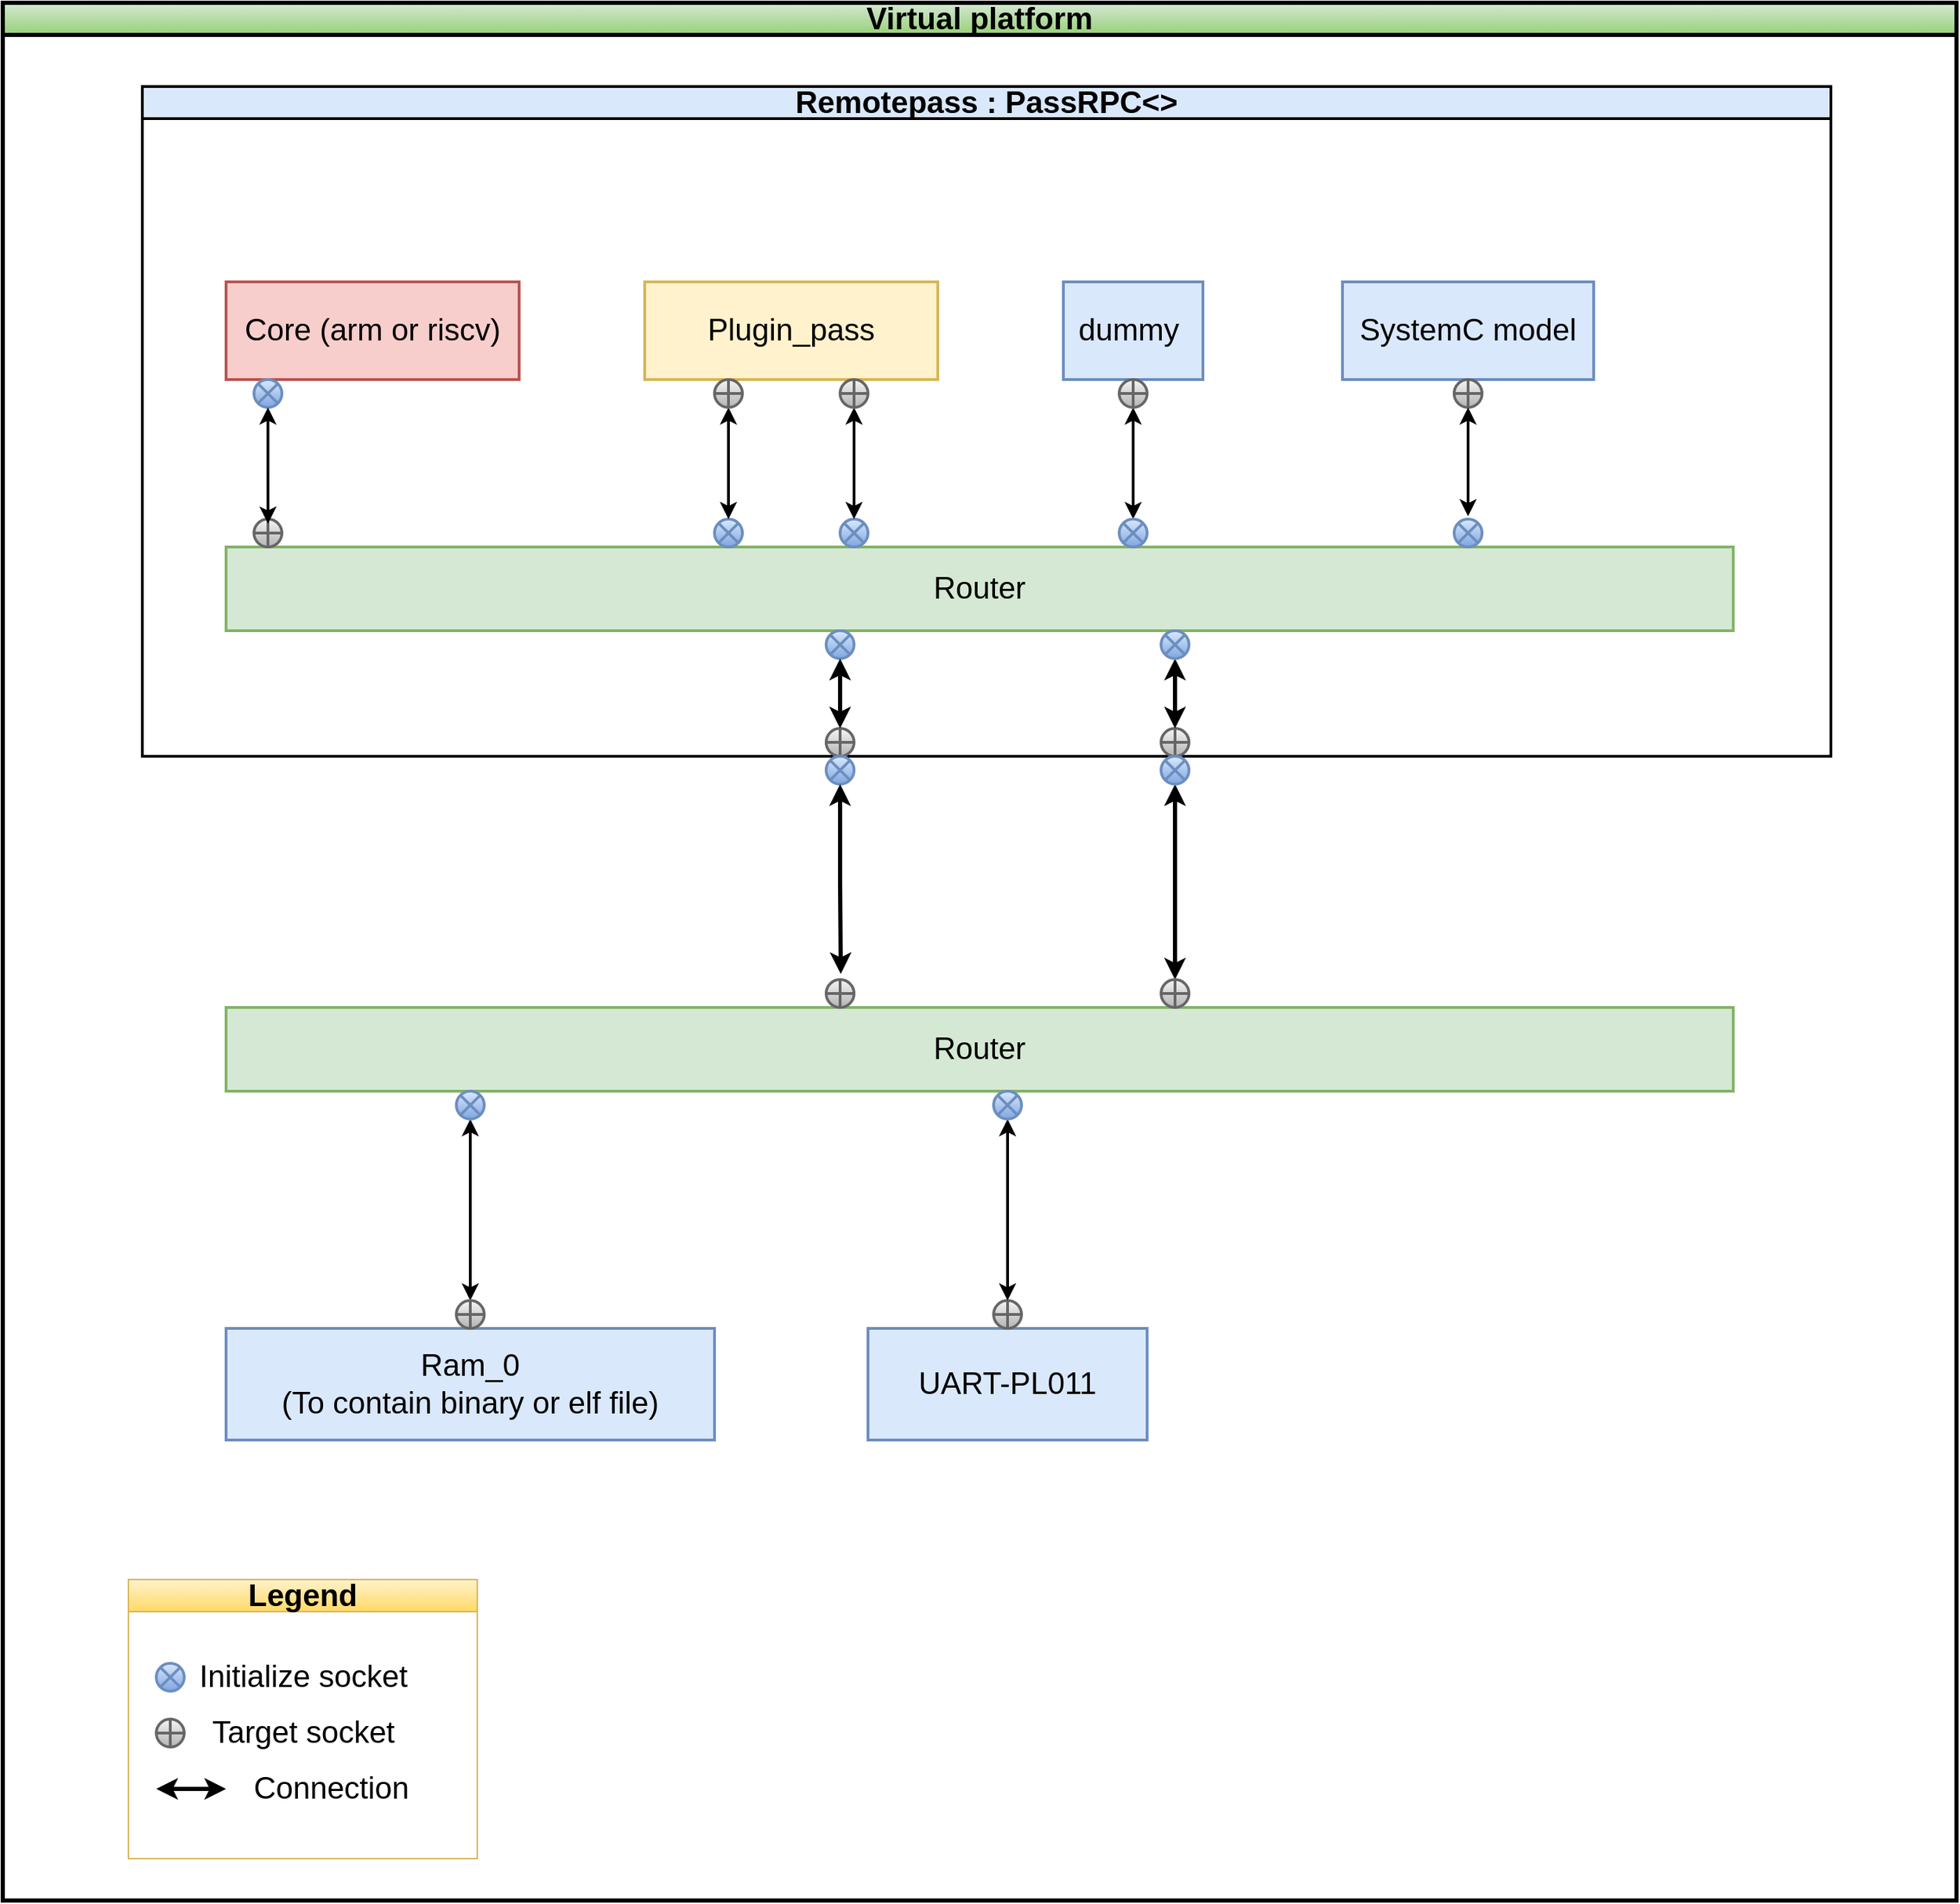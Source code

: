 <mxfile version="24.5.3" type="device">
  <diagram name="vp-demo" id="8yQgbLSxeufymxvo2DYx">
    <mxGraphModel dx="2606" dy="1686" grid="1" gridSize="10" guides="1" tooltips="1" connect="1" arrows="1" fold="1" page="0" pageScale="1" pageWidth="850" pageHeight="1100" math="0" shadow="0">
      <root>
        <mxCell id="0" />
        <mxCell id="1" parent="0" />
        <mxCell id="SBGn2BTRyq0ZVVtpQFOj-1" value="&lt;font style=&quot;font-size: 22px;&quot;&gt;Core (arm or riscv)&lt;/font&gt;" style="rounded=0;whiteSpace=wrap;html=1;strokeWidth=2;fillColor=#f8cecc;strokeColor=#b85450;" vertex="1" parent="1">
          <mxGeometry x="-120" y="110" width="210" height="70" as="geometry" />
        </mxCell>
        <mxCell id="SBGn2BTRyq0ZVVtpQFOj-2" value="&lt;font style=&quot;font-size: 22px;&quot;&gt;Router&lt;/font&gt;" style="rounded=0;whiteSpace=wrap;html=1;strokeWidth=2;fillColor=#d5e8d4;strokeColor=#82b366;" vertex="1" parent="1">
          <mxGeometry x="-120" y="300" width="1080" height="60" as="geometry" />
        </mxCell>
        <mxCell id="SBGn2BTRyq0ZVVtpQFOj-3" value="" style="shape=sumEllipse;perimeter=ellipsePerimeter;whiteSpace=wrap;html=1;backgroundOutline=1;fillColor=#dae8fc;gradientColor=#7ea6e0;strokeColor=#6c8ebf;strokeWidth=2;" vertex="1" parent="1">
          <mxGeometry x="-100" y="180" width="20" height="20" as="geometry" />
        </mxCell>
        <mxCell id="SBGn2BTRyq0ZVVtpQFOj-4" value="" style="shape=orEllipse;perimeter=ellipsePerimeter;whiteSpace=wrap;html=1;backgroundOutline=1;fillColor=#f5f5f5;gradientColor=#b3b3b3;strokeColor=#666666;strokeWidth=2;" vertex="1" parent="1">
          <mxGeometry x="-100" y="280" width="20" height="20" as="geometry" />
        </mxCell>
        <mxCell id="SBGn2BTRyq0ZVVtpQFOj-6" style="edgeStyle=orthogonalEdgeStyle;rounded=0;orthogonalLoop=1;jettySize=auto;html=1;entryX=0.503;entryY=0.164;entryDx=0;entryDy=0;entryPerimeter=0;startArrow=classic;startFill=1;strokeWidth=2;" edge="1" parent="1" source="SBGn2BTRyq0ZVVtpQFOj-3" target="SBGn2BTRyq0ZVVtpQFOj-4">
          <mxGeometry relative="1" as="geometry" />
        </mxCell>
        <mxCell id="SBGn2BTRyq0ZVVtpQFOj-7" value="&lt;font style=&quot;font-size: 22px;&quot;&gt;Router&lt;/font&gt;" style="rounded=0;whiteSpace=wrap;html=1;strokeWidth=2;fillColor=#d5e8d4;strokeColor=#82b366;" vertex="1" parent="1">
          <mxGeometry x="-120" y="630" width="1080" height="60" as="geometry" />
        </mxCell>
        <mxCell id="SBGn2BTRyq0ZVVtpQFOj-8" value="&lt;font style=&quot;font-size: 22px;&quot;&gt;Ram_0&lt;br&gt;(To contain binary or elf file)&lt;/font&gt;" style="rounded=0;whiteSpace=wrap;html=1;strokeWidth=2;fillColor=#dae8fc;strokeColor=#6c8ebf;" vertex="1" parent="1">
          <mxGeometry x="-120" y="860" width="350" height="80" as="geometry" />
        </mxCell>
        <mxCell id="SBGn2BTRyq0ZVVtpQFOj-11" style="edgeStyle=orthogonalEdgeStyle;rounded=0;orthogonalLoop=1;jettySize=auto;html=1;entryX=0.5;entryY=0;entryDx=0;entryDy=0;startArrow=classic;startFill=1;strokeWidth=2;" edge="1" parent="1" source="SBGn2BTRyq0ZVVtpQFOj-9" target="SBGn2BTRyq0ZVVtpQFOj-10">
          <mxGeometry relative="1" as="geometry" />
        </mxCell>
        <mxCell id="SBGn2BTRyq0ZVVtpQFOj-9" value="" style="shape=sumEllipse;perimeter=ellipsePerimeter;whiteSpace=wrap;html=1;backgroundOutline=1;fillColor=#dae8fc;gradientColor=#7ea6e0;strokeColor=#6c8ebf;strokeWidth=2;" vertex="1" parent="1">
          <mxGeometry x="45" y="690" width="20" height="20" as="geometry" />
        </mxCell>
        <mxCell id="SBGn2BTRyq0ZVVtpQFOj-10" value="" style="shape=orEllipse;perimeter=ellipsePerimeter;whiteSpace=wrap;html=1;backgroundOutline=1;fillColor=#f5f5f5;gradientColor=#b3b3b3;strokeColor=#666666;strokeWidth=2;" vertex="1" parent="1">
          <mxGeometry x="45" y="840" width="20" height="20" as="geometry" />
        </mxCell>
        <mxCell id="SBGn2BTRyq0ZVVtpQFOj-12" value="&lt;font style=&quot;font-size: 22px;&quot;&gt;UART-PL011&lt;/font&gt;" style="rounded=0;whiteSpace=wrap;html=1;strokeWidth=2;fillColor=#dae8fc;strokeColor=#6c8ebf;" vertex="1" parent="1">
          <mxGeometry x="340" y="860" width="200" height="80" as="geometry" />
        </mxCell>
        <mxCell id="SBGn2BTRyq0ZVVtpQFOj-14" value="" style="shape=orEllipse;perimeter=ellipsePerimeter;whiteSpace=wrap;html=1;backgroundOutline=1;fillColor=#f5f5f5;gradientColor=#b3b3b3;strokeColor=#666666;strokeWidth=2;" vertex="1" parent="1">
          <mxGeometry x="430" y="840" width="20" height="20" as="geometry" />
        </mxCell>
        <mxCell id="SBGn2BTRyq0ZVVtpQFOj-16" style="edgeStyle=orthogonalEdgeStyle;rounded=0;orthogonalLoop=1;jettySize=auto;html=1;entryX=0.5;entryY=0;entryDx=0;entryDy=0;startArrow=classic;startFill=1;strokeWidth=2;" edge="1" parent="1" source="SBGn2BTRyq0ZVVtpQFOj-15" target="SBGn2BTRyq0ZVVtpQFOj-14">
          <mxGeometry relative="1" as="geometry" />
        </mxCell>
        <mxCell id="SBGn2BTRyq0ZVVtpQFOj-15" value="" style="shape=sumEllipse;perimeter=ellipsePerimeter;whiteSpace=wrap;html=1;backgroundOutline=1;fillColor=#dae8fc;gradientColor=#7ea6e0;strokeColor=#6c8ebf;strokeWidth=2;" vertex="1" parent="1">
          <mxGeometry x="430" y="690" width="20" height="20" as="geometry" />
        </mxCell>
        <mxCell id="SBGn2BTRyq0ZVVtpQFOj-17" value="" style="shape=sumEllipse;perimeter=ellipsePerimeter;whiteSpace=wrap;html=1;backgroundOutline=1;fillColor=#dae8fc;gradientColor=#7ea6e0;strokeColor=#6c8ebf;strokeWidth=2;" vertex="1" parent="1">
          <mxGeometry x="230" y="280" width="20" height="20" as="geometry" />
        </mxCell>
        <mxCell id="SBGn2BTRyq0ZVVtpQFOj-18" value="" style="shape=sumEllipse;perimeter=ellipsePerimeter;whiteSpace=wrap;html=1;backgroundOutline=1;fillColor=#dae8fc;gradientColor=#7ea6e0;strokeColor=#6c8ebf;strokeWidth=2;" vertex="1" parent="1">
          <mxGeometry x="320" y="280" width="20" height="20" as="geometry" />
        </mxCell>
        <mxCell id="SBGn2BTRyq0ZVVtpQFOj-19" value="&lt;font style=&quot;font-size: 22px;&quot;&gt;Plugin_pass&lt;/font&gt;" style="rounded=0;whiteSpace=wrap;html=1;strokeWidth=2;fillColor=#fff2cc;strokeColor=#d6b656;" vertex="1" parent="1">
          <mxGeometry x="180" y="110" width="210" height="70" as="geometry" />
        </mxCell>
        <mxCell id="SBGn2BTRyq0ZVVtpQFOj-22" style="edgeStyle=orthogonalEdgeStyle;rounded=0;orthogonalLoop=1;jettySize=auto;html=1;entryX=0.5;entryY=0;entryDx=0;entryDy=0;startArrow=classic;startFill=1;strokeWidth=2;" edge="1" parent="1" source="SBGn2BTRyq0ZVVtpQFOj-20" target="SBGn2BTRyq0ZVVtpQFOj-17">
          <mxGeometry relative="1" as="geometry" />
        </mxCell>
        <mxCell id="SBGn2BTRyq0ZVVtpQFOj-20" value="" style="shape=orEllipse;perimeter=ellipsePerimeter;whiteSpace=wrap;html=1;backgroundOutline=1;fillColor=#f5f5f5;gradientColor=#b3b3b3;strokeColor=#666666;strokeWidth=2;" vertex="1" parent="1">
          <mxGeometry x="230" y="180" width="20" height="20" as="geometry" />
        </mxCell>
        <mxCell id="SBGn2BTRyq0ZVVtpQFOj-23" style="edgeStyle=orthogonalEdgeStyle;rounded=0;orthogonalLoop=1;jettySize=auto;html=1;entryX=0.5;entryY=0;entryDx=0;entryDy=0;startArrow=classic;startFill=1;strokeWidth=2;" edge="1" parent="1" source="SBGn2BTRyq0ZVVtpQFOj-21" target="SBGn2BTRyq0ZVVtpQFOj-18">
          <mxGeometry relative="1" as="geometry" />
        </mxCell>
        <mxCell id="SBGn2BTRyq0ZVVtpQFOj-21" value="" style="shape=orEllipse;perimeter=ellipsePerimeter;whiteSpace=wrap;html=1;backgroundOutline=1;fillColor=#f5f5f5;gradientColor=#b3b3b3;strokeColor=#666666;strokeWidth=2;" vertex="1" parent="1">
          <mxGeometry x="320" y="180" width="20" height="20" as="geometry" />
        </mxCell>
        <mxCell id="SBGn2BTRyq0ZVVtpQFOj-25" value="&lt;font style=&quot;font-size: 22px;&quot;&gt;dummy&amp;nbsp;&lt;/font&gt;" style="rounded=0;whiteSpace=wrap;html=1;strokeWidth=2;fillColor=#dae8fc;strokeColor=#6c8ebf;" vertex="1" parent="1">
          <mxGeometry x="480" y="110" width="100" height="70" as="geometry" />
        </mxCell>
        <mxCell id="SBGn2BTRyq0ZVVtpQFOj-26" value="&lt;font style=&quot;font-size: 22px;&quot;&gt;SystemC model&lt;/font&gt;" style="rounded=0;whiteSpace=wrap;html=1;strokeWidth=2;fillColor=#dae8fc;strokeColor=#6c8ebf;" vertex="1" parent="1">
          <mxGeometry x="680" y="110" width="180" height="70" as="geometry" />
        </mxCell>
        <mxCell id="SBGn2BTRyq0ZVVtpQFOj-32" style="edgeStyle=orthogonalEdgeStyle;rounded=0;orthogonalLoop=1;jettySize=auto;html=1;entryX=0.5;entryY=0;entryDx=0;entryDy=0;startArrow=classic;startFill=1;strokeWidth=2;" edge="1" parent="1" source="SBGn2BTRyq0ZVVtpQFOj-28" target="SBGn2BTRyq0ZVVtpQFOj-30">
          <mxGeometry relative="1" as="geometry" />
        </mxCell>
        <mxCell id="SBGn2BTRyq0ZVVtpQFOj-28" value="" style="shape=orEllipse;perimeter=ellipsePerimeter;whiteSpace=wrap;html=1;backgroundOutline=1;fillColor=#f5f5f5;gradientColor=#b3b3b3;strokeColor=#666666;strokeWidth=2;" vertex="1" parent="1">
          <mxGeometry x="520" y="180" width="20" height="20" as="geometry" />
        </mxCell>
        <mxCell id="SBGn2BTRyq0ZVVtpQFOj-29" value="" style="shape=orEllipse;perimeter=ellipsePerimeter;whiteSpace=wrap;html=1;backgroundOutline=1;fillColor=#f5f5f5;gradientColor=#b3b3b3;strokeColor=#666666;strokeWidth=2;" vertex="1" parent="1">
          <mxGeometry x="760" y="180" width="20" height="20" as="geometry" />
        </mxCell>
        <mxCell id="SBGn2BTRyq0ZVVtpQFOj-30" value="" style="shape=sumEllipse;perimeter=ellipsePerimeter;whiteSpace=wrap;html=1;backgroundOutline=1;fillColor=#dae8fc;gradientColor=#7ea6e0;strokeColor=#6c8ebf;strokeWidth=2;" vertex="1" parent="1">
          <mxGeometry x="520" y="280" width="20" height="20" as="geometry" />
        </mxCell>
        <mxCell id="SBGn2BTRyq0ZVVtpQFOj-31" value="" style="shape=sumEllipse;perimeter=ellipsePerimeter;whiteSpace=wrap;html=1;backgroundOutline=1;fillColor=#dae8fc;gradientColor=#7ea6e0;strokeColor=#6c8ebf;strokeWidth=2;" vertex="1" parent="1">
          <mxGeometry x="760" y="280" width="20" height="20" as="geometry" />
        </mxCell>
        <mxCell id="SBGn2BTRyq0ZVVtpQFOj-33" style="edgeStyle=orthogonalEdgeStyle;rounded=0;orthogonalLoop=1;jettySize=auto;html=1;entryX=0.5;entryY=-0.1;entryDx=0;entryDy=0;entryPerimeter=0;strokeWidth=2;startArrow=classic;startFill=1;" edge="1" parent="1" source="SBGn2BTRyq0ZVVtpQFOj-29" target="SBGn2BTRyq0ZVVtpQFOj-31">
          <mxGeometry relative="1" as="geometry" />
        </mxCell>
        <mxCell id="SBGn2BTRyq0ZVVtpQFOj-34" value="&lt;font style=&quot;font-size: 22px;&quot;&gt;Remotepass : PassRPC&amp;lt;&amp;gt;&lt;/font&gt;" style="swimlane;whiteSpace=wrap;html=1;fillColor=#dae8fc;strokeColor=#000000;strokeWidth=2;" vertex="1" parent="1">
          <mxGeometry x="-180" y="-30" width="1210" height="480" as="geometry" />
        </mxCell>
        <mxCell id="SBGn2BTRyq0ZVVtpQFOj-45" value="" style="shape=orEllipse;perimeter=ellipsePerimeter;whiteSpace=wrap;html=1;backgroundOutline=1;fillColor=#f5f5f5;gradientColor=#b3b3b3;strokeColor=#666666;strokeWidth=2;" vertex="1" parent="SBGn2BTRyq0ZVVtpQFOj-34">
          <mxGeometry x="490" y="460" width="20" height="20" as="geometry" />
        </mxCell>
        <mxCell id="SBGn2BTRyq0ZVVtpQFOj-46" value="" style="shape=orEllipse;perimeter=ellipsePerimeter;whiteSpace=wrap;html=1;backgroundOutline=1;fillColor=#f5f5f5;gradientColor=#b3b3b3;strokeColor=#666666;strokeWidth=2;" vertex="1" parent="SBGn2BTRyq0ZVVtpQFOj-34">
          <mxGeometry x="730" y="460" width="20" height="20" as="geometry" />
        </mxCell>
        <mxCell id="SBGn2BTRyq0ZVVtpQFOj-50" style="edgeStyle=orthogonalEdgeStyle;rounded=0;orthogonalLoop=1;jettySize=auto;html=1;entryX=0.5;entryY=0;entryDx=0;entryDy=0;startArrow=classic;startFill=1;strokeWidth=3;" edge="1" parent="SBGn2BTRyq0ZVVtpQFOj-34" source="SBGn2BTRyq0ZVVtpQFOj-47" target="SBGn2BTRyq0ZVVtpQFOj-46">
          <mxGeometry relative="1" as="geometry" />
        </mxCell>
        <mxCell id="SBGn2BTRyq0ZVVtpQFOj-47" value="" style="shape=sumEllipse;perimeter=ellipsePerimeter;whiteSpace=wrap;html=1;backgroundOutline=1;fillColor=#dae8fc;gradientColor=#7ea6e0;strokeColor=#6c8ebf;strokeWidth=2;" vertex="1" parent="SBGn2BTRyq0ZVVtpQFOj-34">
          <mxGeometry x="730" y="390" width="20" height="20" as="geometry" />
        </mxCell>
        <mxCell id="SBGn2BTRyq0ZVVtpQFOj-48" value="" style="shape=sumEllipse;perimeter=ellipsePerimeter;whiteSpace=wrap;html=1;backgroundOutline=1;fillColor=#dae8fc;gradientColor=#7ea6e0;strokeColor=#6c8ebf;strokeWidth=2;" vertex="1" parent="SBGn2BTRyq0ZVVtpQFOj-34">
          <mxGeometry x="490" y="390" width="20" height="20" as="geometry" />
        </mxCell>
        <mxCell id="SBGn2BTRyq0ZVVtpQFOj-49" style="edgeStyle=orthogonalEdgeStyle;rounded=0;orthogonalLoop=1;jettySize=auto;html=1;entryX=0.5;entryY=0;entryDx=0;entryDy=0;strokeWidth=3;startArrow=classic;startFill=1;" edge="1" parent="SBGn2BTRyq0ZVVtpQFOj-34" source="SBGn2BTRyq0ZVVtpQFOj-48" target="SBGn2BTRyq0ZVVtpQFOj-45">
          <mxGeometry relative="1" as="geometry" />
        </mxCell>
        <mxCell id="SBGn2BTRyq0ZVVtpQFOj-35" value="" style="shape=sumEllipse;perimeter=ellipsePerimeter;whiteSpace=wrap;html=1;backgroundOutline=1;fillColor=#dae8fc;gradientColor=#7ea6e0;strokeColor=#6c8ebf;strokeWidth=2;" vertex="1" parent="1">
          <mxGeometry x="310" y="450" width="20" height="20" as="geometry" />
        </mxCell>
        <mxCell id="SBGn2BTRyq0ZVVtpQFOj-44" style="edgeStyle=orthogonalEdgeStyle;rounded=0;orthogonalLoop=1;jettySize=auto;html=1;entryX=0.5;entryY=0;entryDx=0;entryDy=0;strokeWidth=3;startArrow=classic;startFill=1;" edge="1" parent="1" source="SBGn2BTRyq0ZVVtpQFOj-36" target="SBGn2BTRyq0ZVVtpQFOj-42">
          <mxGeometry relative="1" as="geometry" />
        </mxCell>
        <mxCell id="SBGn2BTRyq0ZVVtpQFOj-36" value="" style="shape=sumEllipse;perimeter=ellipsePerimeter;whiteSpace=wrap;html=1;backgroundOutline=1;fillColor=#dae8fc;gradientColor=#7ea6e0;strokeColor=#6c8ebf;strokeWidth=2;" vertex="1" parent="1">
          <mxGeometry x="550" y="450" width="20" height="20" as="geometry" />
        </mxCell>
        <mxCell id="SBGn2BTRyq0ZVVtpQFOj-41" value="" style="shape=orEllipse;perimeter=ellipsePerimeter;whiteSpace=wrap;html=1;backgroundOutline=1;fillColor=#f5f5f5;gradientColor=#b3b3b3;strokeColor=#666666;strokeWidth=2;" vertex="1" parent="1">
          <mxGeometry x="310" y="610" width="20" height="20" as="geometry" />
        </mxCell>
        <mxCell id="SBGn2BTRyq0ZVVtpQFOj-42" value="" style="shape=orEllipse;perimeter=ellipsePerimeter;whiteSpace=wrap;html=1;backgroundOutline=1;fillColor=#f5f5f5;gradientColor=#b3b3b3;strokeColor=#666666;strokeWidth=2;" vertex="1" parent="1">
          <mxGeometry x="550" y="610" width="20" height="20" as="geometry" />
        </mxCell>
        <mxCell id="SBGn2BTRyq0ZVVtpQFOj-43" style="edgeStyle=orthogonalEdgeStyle;rounded=0;orthogonalLoop=1;jettySize=auto;html=1;entryX=0.525;entryY=-0.2;entryDx=0;entryDy=0;entryPerimeter=0;startArrow=classic;startFill=1;strokeWidth=3;" edge="1" parent="1" source="SBGn2BTRyq0ZVVtpQFOj-35" target="SBGn2BTRyq0ZVVtpQFOj-41">
          <mxGeometry relative="1" as="geometry" />
        </mxCell>
        <mxCell id="SBGn2BTRyq0ZVVtpQFOj-51" value="&lt;font style=&quot;font-size: 22px;&quot;&gt;Legend&lt;/font&gt;" style="swimlane;whiteSpace=wrap;html=1;fillColor=#fff2cc;gradientColor=#ffd966;strokeColor=#d6b656;" vertex="1" parent="1">
          <mxGeometry x="-190" y="1040" width="250" height="200" as="geometry" />
        </mxCell>
        <mxCell id="SBGn2BTRyq0ZVVtpQFOj-52" value="" style="shape=sumEllipse;perimeter=ellipsePerimeter;whiteSpace=wrap;html=1;backgroundOutline=1;fillColor=#dae8fc;gradientColor=#7ea6e0;strokeColor=#6c8ebf;strokeWidth=2;" vertex="1" parent="SBGn2BTRyq0ZVVtpQFOj-51">
          <mxGeometry x="20" y="60" width="20" height="20" as="geometry" />
        </mxCell>
        <mxCell id="SBGn2BTRyq0ZVVtpQFOj-53" value="" style="shape=orEllipse;perimeter=ellipsePerimeter;whiteSpace=wrap;html=1;backgroundOutline=1;fillColor=#f5f5f5;gradientColor=#b3b3b3;strokeColor=#666666;strokeWidth=2;" vertex="1" parent="SBGn2BTRyq0ZVVtpQFOj-51">
          <mxGeometry x="20" y="100" width="20" height="20" as="geometry" />
        </mxCell>
        <mxCell id="SBGn2BTRyq0ZVVtpQFOj-54" value="&lt;font style=&quot;font-size: 22px;&quot;&gt;Target socket&lt;/font&gt;" style="text;html=1;align=center;verticalAlign=middle;resizable=0;points=[];autosize=1;strokeColor=none;fillColor=none;" vertex="1" parent="SBGn2BTRyq0ZVVtpQFOj-51">
          <mxGeometry x="50" y="90" width="150" height="40" as="geometry" />
        </mxCell>
        <mxCell id="SBGn2BTRyq0ZVVtpQFOj-55" value="&lt;font style=&quot;font-size: 22px;&quot;&gt;Initialize socket&lt;/font&gt;" style="text;html=1;align=center;verticalAlign=middle;resizable=0;points=[];autosize=1;strokeColor=none;fillColor=none;" vertex="1" parent="SBGn2BTRyq0ZVVtpQFOj-51">
          <mxGeometry x="40" y="50" width="170" height="40" as="geometry" />
        </mxCell>
        <mxCell id="SBGn2BTRyq0ZVVtpQFOj-56" value="" style="endArrow=classic;startArrow=classic;html=1;rounded=0;strokeWidth=3;" edge="1" parent="SBGn2BTRyq0ZVVtpQFOj-51">
          <mxGeometry width="50" height="50" relative="1" as="geometry">
            <mxPoint x="20" y="150" as="sourcePoint" />
            <mxPoint x="70" y="150" as="targetPoint" />
          </mxGeometry>
        </mxCell>
        <mxCell id="SBGn2BTRyq0ZVVtpQFOj-57" value="&lt;span style=&quot;font-size: 22px;&quot;&gt;Connection&lt;/span&gt;" style="text;html=1;align=center;verticalAlign=middle;resizable=0;points=[];autosize=1;strokeColor=none;fillColor=none;" vertex="1" parent="SBGn2BTRyq0ZVVtpQFOj-51">
          <mxGeometry x="80" y="130" width="130" height="40" as="geometry" />
        </mxCell>
        <mxCell id="SBGn2BTRyq0ZVVtpQFOj-60" value="&lt;font style=&quot;font-size: 22px;&quot;&gt;Virtual platform&lt;/font&gt;" style="swimlane;whiteSpace=wrap;html=1;fillColor=#d5e8d4;gradientColor=#97d077;strokeColor=#000000;strokeWidth=3;" vertex="1" parent="1">
          <mxGeometry x="-280" y="-90" width="1400" height="1360" as="geometry" />
        </mxCell>
      </root>
    </mxGraphModel>
  </diagram>
</mxfile>
